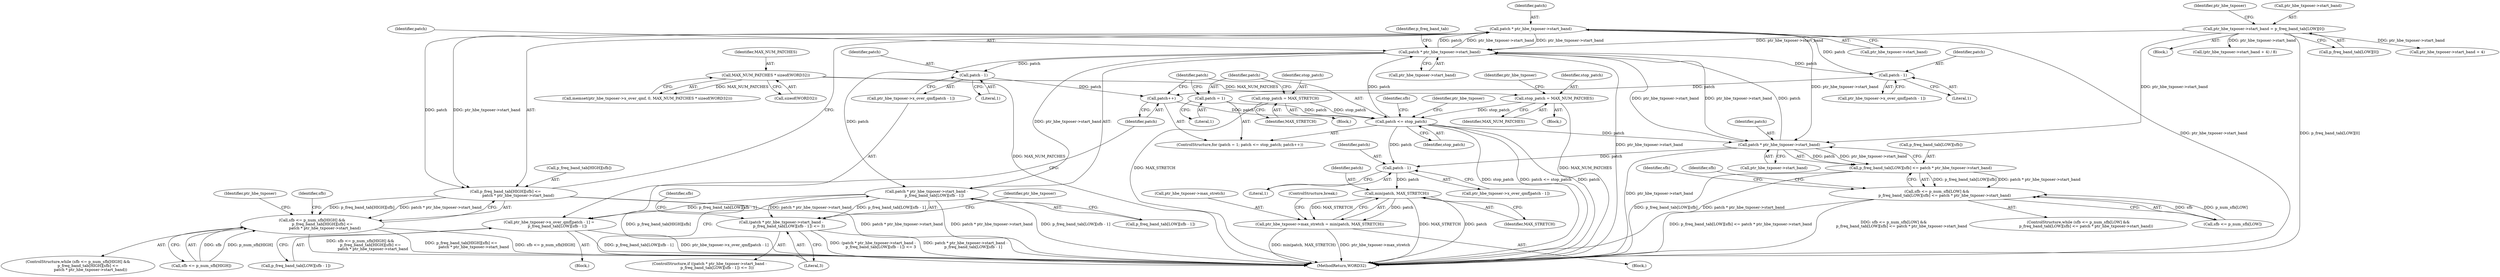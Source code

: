 digraph "0_Android_04e8cd58f075bec5892e369c8deebca9c67e855c_4@pointer" {
"1000516" [label="(Call,patch * ptr_hbe_txposer->start_band)"];
"1000468" [label="(Call,patch * ptr_hbe_txposer->start_band)"];
"1000451" [label="(Call,patch * ptr_hbe_txposer->start_band)"];
"1000432" [label="(Call,patch <= stop_patch)"];
"1000435" [label="(Call,patch++)"];
"1000487" [label="(Call,patch - 1)"];
"1000528" [label="(Call,patch - 1)"];
"1000516" [label="(Call,patch * ptr_hbe_txposer->start_band)"];
"1000429" [label="(Call,patch = 1)"];
"1000425" [label="(Call,stop_patch = MAX_STRETCH)"];
"1000415" [label="(Call,stop_patch = MAX_NUM_PATCHES)"];
"1000405" [label="(Call,MAX_NUM_PATCHES * sizeof(WORD32))"];
"1000115" [label="(Call,ptr_hbe_txposer->start_band = p_freq_band_tab[LOW][0])"];
"1000445" [label="(Call,p_freq_band_tab[LOW][sfb] <= patch * ptr_hbe_txposer->start_band)"];
"1000439" [label="(Call,sfb <= p_num_sfb[LOW] &&\n             p_freq_band_tab[LOW][sfb] <= patch * ptr_hbe_txposer->start_band)"];
"1000467" [label="(Call,patch * ptr_hbe_txposer->start_band -\n             p_freq_band_tab[LOW][sfb - 1])"];
"1000466" [label="(Call,(patch * ptr_hbe_txposer->start_band -\n             p_freq_band_tab[LOW][sfb - 1]) <= 3)"];
"1000482" [label="(Call,ptr_hbe_txposer->x_over_qmf[patch - 1] =\n              p_freq_band_tab[LOW][sfb - 1])"];
"1000545" [label="(Call,patch - 1)"];
"1000555" [label="(Call,min(patch, MAX_STRETCH))"];
"1000551" [label="(Call,ptr_hbe_txposer->max_stretch = min(patch, MAX_STRETCH))"];
"1000510" [label="(Call,p_freq_band_tab[HIGH][sfb] <=\n                     patch * ptr_hbe_txposer->start_band)"];
"1000504" [label="(Call,sfb <= p_num_sfb[HIGH] &&\n                 p_freq_band_tab[HIGH][sfb] <=\n                     patch * ptr_hbe_txposer->start_band)"];
"1000465" [label="(ControlStructure,if ((patch * ptr_hbe_txposer->start_band -\n             p_freq_band_tab[LOW][sfb - 1]) <= 3))"];
"1000400" [label="(Call,memset(ptr_hbe_txposer->x_over_qmf, 0, MAX_NUM_PATCHES * sizeof(WORD32)))"];
"1000438" [label="(ControlStructure,while (sfb <= p_num_sfb[LOW] &&\n             p_freq_band_tab[LOW][sfb] <= patch * ptr_hbe_txposer->start_band))"];
"1000420" [label="(Identifier,ptr_hbe_txposer)"];
"1000416" [label="(Identifier,stop_patch)"];
"1000406" [label="(Identifier,MAX_NUM_PATCHES)"];
"1000552" [label="(Call,ptr_hbe_txposer->max_stretch)"];
"1000503" [label="(ControlStructure,while (sfb <= p_num_sfb[HIGH] &&\n                 p_freq_band_tab[HIGH][sfb] <=\n                     patch * ptr_hbe_txposer->start_band))"];
"1000417" [label="(Identifier,MAX_NUM_PATCHES)"];
"1000547" [label="(Literal,1)"];
"1000510" [label="(Call,p_freq_band_tab[HIGH][sfb] <=\n                     patch * ptr_hbe_txposer->start_band)"];
"1000428" [label="(ControlStructure,for (patch = 1; patch <= stop_patch; patch++))"];
"1000405" [label="(Call,MAX_NUM_PATCHES * sizeof(WORD32))"];
"1000432" [label="(Call,patch <= stop_patch)"];
"1000473" [label="(Call,p_freq_band_tab[LOW][sfb - 1])"];
"1000434" [label="(Identifier,stop_patch)"];
"1000470" [label="(Call,ptr_hbe_txposer->start_band)"];
"1000426" [label="(Identifier,stop_patch)"];
"1000460" [label="(Identifier,sfb)"];
"1000116" [label="(Call,ptr_hbe_txposer->start_band)"];
"1000526" [label="(Identifier,ptr_hbe_txposer)"];
"1000541" [label="(Call,ptr_hbe_txposer->x_over_qmf[patch - 1])"];
"1000517" [label="(Identifier,patch)"];
"1000524" [label="(Call,ptr_hbe_txposer->x_over_qmf[patch - 1])"];
"1000480" [label="(Literal,3)"];
"1000115" [label="(Call,ptr_hbe_txposer->start_band = p_freq_band_tab[LOW][0])"];
"1000424" [label="(Block,)"];
"1000433" [label="(Identifier,patch)"];
"1000119" [label="(Call,p_freq_band_tab[LOW][0])"];
"1000429" [label="(Call,patch = 1)"];
"1000439" [label="(Call,sfb <= p_num_sfb[LOW] &&\n             p_freq_band_tab[LOW][sfb] <= patch * ptr_hbe_txposer->start_band)"];
"1000505" [label="(Call,sfb <= p_num_sfb[HIGH])"];
"1000485" [label="(Identifier,ptr_hbe_txposer)"];
"1000415" [label="(Call,stop_patch = MAX_NUM_PATCHES)"];
"1000571" [label="(MethodReturn,WORD32)"];
"1000555" [label="(Call,min(patch, MAX_STRETCH))"];
"1000446" [label="(Call,p_freq_band_tab[LOW][sfb])"];
"1000530" [label="(Literal,1)"];
"1000511" [label="(Call,p_freq_band_tab[HIGH][sfb])"];
"1000427" [label="(Identifier,MAX_STRETCH)"];
"1000451" [label="(Call,patch * ptr_hbe_txposer->start_band)"];
"1000143" [label="(Call,ptr_hbe_txposer->start_band + 4)"];
"1000452" [label="(Identifier,patch)"];
"1000440" [label="(Call,sfb <= p_num_sfb[LOW])"];
"1000488" [label="(Identifier,patch)"];
"1000114" [label="(Block,)"];
"1000435" [label="(Call,patch++)"];
"1000558" [label="(ControlStructure,break;)"];
"1000557" [label="(Identifier,MAX_STRETCH)"];
"1000142" [label="(Call,(ptr_hbe_txposer->start_band + 4) / 8)"];
"1000441" [label="(Identifier,sfb)"];
"1000489" [label="(Literal,1)"];
"1000475" [label="(Identifier,p_freq_band_tab)"];
"1000126" [label="(Identifier,ptr_hbe_txposer)"];
"1000468" [label="(Call,patch * ptr_hbe_txposer->start_band)"];
"1000431" [label="(Literal,1)"];
"1000407" [label="(Call,sizeof(WORD32))"];
"1000546" [label="(Identifier,patch)"];
"1000490" [label="(Call,p_freq_band_tab[LOW][sfb - 1])"];
"1000516" [label="(Call,patch * ptr_hbe_txposer->start_band)"];
"1000522" [label="(Identifier,sfb)"];
"1000483" [label="(Call,ptr_hbe_txposer->x_over_qmf[patch - 1])"];
"1000518" [label="(Call,ptr_hbe_txposer->start_band)"];
"1000539" [label="(Block,)"];
"1000445" [label="(Call,p_freq_band_tab[LOW][sfb] <= patch * ptr_hbe_txposer->start_band)"];
"1000545" [label="(Call,patch - 1)"];
"1000467" [label="(Call,patch * ptr_hbe_txposer->start_band -\n             p_freq_band_tab[LOW][sfb - 1])"];
"1000562" [label="(Identifier,ptr_hbe_txposer)"];
"1000414" [label="(Block,)"];
"1000529" [label="(Identifier,patch)"];
"1000469" [label="(Identifier,patch)"];
"1000436" [label="(Identifier,patch)"];
"1000453" [label="(Call,ptr_hbe_txposer->start_band)"];
"1000457" [label="(Identifier,sfb)"];
"1000501" [label="(Identifier,sfb)"];
"1000487" [label="(Call,patch - 1)"];
"1000466" [label="(Call,(patch * ptr_hbe_txposer->start_band -\n             p_freq_band_tab[LOW][sfb - 1]) <= 3)"];
"1000528" [label="(Call,patch - 1)"];
"1000425" [label="(Call,stop_patch = MAX_STRETCH)"];
"1000482" [label="(Call,ptr_hbe_txposer->x_over_qmf[patch - 1] =\n              p_freq_band_tab[LOW][sfb - 1])"];
"1000551" [label="(Call,ptr_hbe_txposer->max_stretch = min(patch, MAX_STRETCH))"];
"1000556" [label="(Identifier,patch)"];
"1000430" [label="(Identifier,patch)"];
"1000504" [label="(Call,sfb <= p_num_sfb[HIGH] &&\n                 p_freq_band_tab[HIGH][sfb] <=\n                     patch * ptr_hbe_txposer->start_band)"];
"1000481" [label="(Block,)"];
"1000516" -> "1000510"  [label="AST: "];
"1000516" -> "1000518"  [label="CFG: "];
"1000517" -> "1000516"  [label="AST: "];
"1000518" -> "1000516"  [label="AST: "];
"1000510" -> "1000516"  [label="CFG: "];
"1000516" -> "1000571"  [label="DDG: ptr_hbe_txposer->start_band"];
"1000516" -> "1000451"  [label="DDG: ptr_hbe_txposer->start_band"];
"1000516" -> "1000468"  [label="DDG: ptr_hbe_txposer->start_band"];
"1000516" -> "1000510"  [label="DDG: patch"];
"1000516" -> "1000510"  [label="DDG: ptr_hbe_txposer->start_band"];
"1000468" -> "1000516"  [label="DDG: patch"];
"1000468" -> "1000516"  [label="DDG: ptr_hbe_txposer->start_band"];
"1000516" -> "1000528"  [label="DDG: patch"];
"1000468" -> "1000467"  [label="AST: "];
"1000468" -> "1000470"  [label="CFG: "];
"1000469" -> "1000468"  [label="AST: "];
"1000470" -> "1000468"  [label="AST: "];
"1000475" -> "1000468"  [label="CFG: "];
"1000468" -> "1000571"  [label="DDG: ptr_hbe_txposer->start_band"];
"1000468" -> "1000451"  [label="DDG: ptr_hbe_txposer->start_band"];
"1000468" -> "1000467"  [label="DDG: patch"];
"1000468" -> "1000467"  [label="DDG: ptr_hbe_txposer->start_band"];
"1000451" -> "1000468"  [label="DDG: patch"];
"1000451" -> "1000468"  [label="DDG: ptr_hbe_txposer->start_band"];
"1000432" -> "1000468"  [label="DDG: patch"];
"1000115" -> "1000468"  [label="DDG: ptr_hbe_txposer->start_band"];
"1000468" -> "1000487"  [label="DDG: patch"];
"1000468" -> "1000528"  [label="DDG: patch"];
"1000451" -> "1000445"  [label="AST: "];
"1000451" -> "1000453"  [label="CFG: "];
"1000452" -> "1000451"  [label="AST: "];
"1000453" -> "1000451"  [label="AST: "];
"1000445" -> "1000451"  [label="CFG: "];
"1000451" -> "1000571"  [label="DDG: ptr_hbe_txposer->start_band"];
"1000451" -> "1000445"  [label="DDG: patch"];
"1000451" -> "1000445"  [label="DDG: ptr_hbe_txposer->start_band"];
"1000432" -> "1000451"  [label="DDG: patch"];
"1000115" -> "1000451"  [label="DDG: ptr_hbe_txposer->start_band"];
"1000451" -> "1000545"  [label="DDG: patch"];
"1000432" -> "1000428"  [label="AST: "];
"1000432" -> "1000434"  [label="CFG: "];
"1000433" -> "1000432"  [label="AST: "];
"1000434" -> "1000432"  [label="AST: "];
"1000441" -> "1000432"  [label="CFG: "];
"1000562" -> "1000432"  [label="CFG: "];
"1000432" -> "1000571"  [label="DDG: stop_patch"];
"1000432" -> "1000571"  [label="DDG: patch <= stop_patch"];
"1000432" -> "1000571"  [label="DDG: patch"];
"1000435" -> "1000432"  [label="DDG: patch"];
"1000429" -> "1000432"  [label="DDG: patch"];
"1000425" -> "1000432"  [label="DDG: stop_patch"];
"1000415" -> "1000432"  [label="DDG: stop_patch"];
"1000432" -> "1000545"  [label="DDG: patch"];
"1000435" -> "1000428"  [label="AST: "];
"1000435" -> "1000436"  [label="CFG: "];
"1000436" -> "1000435"  [label="AST: "];
"1000433" -> "1000435"  [label="CFG: "];
"1000487" -> "1000435"  [label="DDG: patch"];
"1000528" -> "1000435"  [label="DDG: patch"];
"1000487" -> "1000483"  [label="AST: "];
"1000487" -> "1000489"  [label="CFG: "];
"1000488" -> "1000487"  [label="AST: "];
"1000489" -> "1000487"  [label="AST: "];
"1000483" -> "1000487"  [label="CFG: "];
"1000528" -> "1000524"  [label="AST: "];
"1000528" -> "1000530"  [label="CFG: "];
"1000529" -> "1000528"  [label="AST: "];
"1000530" -> "1000528"  [label="AST: "];
"1000524" -> "1000528"  [label="CFG: "];
"1000429" -> "1000428"  [label="AST: "];
"1000429" -> "1000431"  [label="CFG: "];
"1000430" -> "1000429"  [label="AST: "];
"1000431" -> "1000429"  [label="AST: "];
"1000433" -> "1000429"  [label="CFG: "];
"1000425" -> "1000424"  [label="AST: "];
"1000425" -> "1000427"  [label="CFG: "];
"1000426" -> "1000425"  [label="AST: "];
"1000427" -> "1000425"  [label="AST: "];
"1000430" -> "1000425"  [label="CFG: "];
"1000425" -> "1000571"  [label="DDG: MAX_STRETCH"];
"1000415" -> "1000414"  [label="AST: "];
"1000415" -> "1000417"  [label="CFG: "];
"1000416" -> "1000415"  [label="AST: "];
"1000417" -> "1000415"  [label="AST: "];
"1000420" -> "1000415"  [label="CFG: "];
"1000415" -> "1000571"  [label="DDG: MAX_NUM_PATCHES"];
"1000405" -> "1000415"  [label="DDG: MAX_NUM_PATCHES"];
"1000405" -> "1000400"  [label="AST: "];
"1000405" -> "1000407"  [label="CFG: "];
"1000406" -> "1000405"  [label="AST: "];
"1000407" -> "1000405"  [label="AST: "];
"1000400" -> "1000405"  [label="CFG: "];
"1000405" -> "1000571"  [label="DDG: MAX_NUM_PATCHES"];
"1000405" -> "1000400"  [label="DDG: MAX_NUM_PATCHES"];
"1000115" -> "1000114"  [label="AST: "];
"1000115" -> "1000119"  [label="CFG: "];
"1000116" -> "1000115"  [label="AST: "];
"1000119" -> "1000115"  [label="AST: "];
"1000126" -> "1000115"  [label="CFG: "];
"1000115" -> "1000571"  [label="DDG: p_freq_band_tab[LOW][0]"];
"1000115" -> "1000142"  [label="DDG: ptr_hbe_txposer->start_band"];
"1000115" -> "1000143"  [label="DDG: ptr_hbe_txposer->start_band"];
"1000445" -> "1000439"  [label="AST: "];
"1000446" -> "1000445"  [label="AST: "];
"1000439" -> "1000445"  [label="CFG: "];
"1000445" -> "1000571"  [label="DDG: p_freq_band_tab[LOW][sfb]"];
"1000445" -> "1000571"  [label="DDG: patch * ptr_hbe_txposer->start_band"];
"1000445" -> "1000439"  [label="DDG: p_freq_band_tab[LOW][sfb]"];
"1000445" -> "1000439"  [label="DDG: patch * ptr_hbe_txposer->start_band"];
"1000439" -> "1000438"  [label="AST: "];
"1000439" -> "1000440"  [label="CFG: "];
"1000440" -> "1000439"  [label="AST: "];
"1000457" -> "1000439"  [label="CFG: "];
"1000460" -> "1000439"  [label="CFG: "];
"1000439" -> "1000571"  [label="DDG: p_freq_band_tab[LOW][sfb] <= patch * ptr_hbe_txposer->start_band"];
"1000439" -> "1000571"  [label="DDG: sfb <= p_num_sfb[LOW] &&\n             p_freq_band_tab[LOW][sfb] <= patch * ptr_hbe_txposer->start_band"];
"1000440" -> "1000439"  [label="DDG: sfb"];
"1000440" -> "1000439"  [label="DDG: p_num_sfb[LOW]"];
"1000467" -> "1000466"  [label="AST: "];
"1000467" -> "1000473"  [label="CFG: "];
"1000473" -> "1000467"  [label="AST: "];
"1000480" -> "1000467"  [label="CFG: "];
"1000467" -> "1000571"  [label="DDG: patch * ptr_hbe_txposer->start_band"];
"1000467" -> "1000571"  [label="DDG: p_freq_band_tab[LOW][sfb - 1]"];
"1000467" -> "1000466"  [label="DDG: patch * ptr_hbe_txposer->start_band"];
"1000467" -> "1000466"  [label="DDG: p_freq_band_tab[LOW][sfb - 1]"];
"1000467" -> "1000482"  [label="DDG: p_freq_band_tab[LOW][sfb - 1]"];
"1000466" -> "1000465"  [label="AST: "];
"1000466" -> "1000480"  [label="CFG: "];
"1000480" -> "1000466"  [label="AST: "];
"1000485" -> "1000466"  [label="CFG: "];
"1000501" -> "1000466"  [label="CFG: "];
"1000466" -> "1000571"  [label="DDG: patch * ptr_hbe_txposer->start_band -\n             p_freq_band_tab[LOW][sfb - 1]"];
"1000466" -> "1000571"  [label="DDG: (patch * ptr_hbe_txposer->start_band -\n             p_freq_band_tab[LOW][sfb - 1]) <= 3"];
"1000482" -> "1000481"  [label="AST: "];
"1000482" -> "1000490"  [label="CFG: "];
"1000483" -> "1000482"  [label="AST: "];
"1000490" -> "1000482"  [label="AST: "];
"1000436" -> "1000482"  [label="CFG: "];
"1000482" -> "1000571"  [label="DDG: ptr_hbe_txposer->x_over_qmf[patch - 1]"];
"1000482" -> "1000571"  [label="DDG: p_freq_band_tab[LOW][sfb - 1]"];
"1000545" -> "1000541"  [label="AST: "];
"1000545" -> "1000547"  [label="CFG: "];
"1000546" -> "1000545"  [label="AST: "];
"1000547" -> "1000545"  [label="AST: "];
"1000541" -> "1000545"  [label="CFG: "];
"1000545" -> "1000555"  [label="DDG: patch"];
"1000555" -> "1000551"  [label="AST: "];
"1000555" -> "1000557"  [label="CFG: "];
"1000556" -> "1000555"  [label="AST: "];
"1000557" -> "1000555"  [label="AST: "];
"1000551" -> "1000555"  [label="CFG: "];
"1000555" -> "1000571"  [label="DDG: MAX_STRETCH"];
"1000555" -> "1000571"  [label="DDG: patch"];
"1000555" -> "1000551"  [label="DDG: patch"];
"1000555" -> "1000551"  [label="DDG: MAX_STRETCH"];
"1000551" -> "1000539"  [label="AST: "];
"1000552" -> "1000551"  [label="AST: "];
"1000558" -> "1000551"  [label="CFG: "];
"1000551" -> "1000571"  [label="DDG: min(patch, MAX_STRETCH)"];
"1000551" -> "1000571"  [label="DDG: ptr_hbe_txposer->max_stretch"];
"1000510" -> "1000504"  [label="AST: "];
"1000511" -> "1000510"  [label="AST: "];
"1000504" -> "1000510"  [label="CFG: "];
"1000510" -> "1000571"  [label="DDG: p_freq_band_tab[HIGH][sfb]"];
"1000510" -> "1000571"  [label="DDG: patch * ptr_hbe_txposer->start_band"];
"1000510" -> "1000504"  [label="DDG: p_freq_band_tab[HIGH][sfb]"];
"1000510" -> "1000504"  [label="DDG: patch * ptr_hbe_txposer->start_band"];
"1000504" -> "1000503"  [label="AST: "];
"1000504" -> "1000505"  [label="CFG: "];
"1000505" -> "1000504"  [label="AST: "];
"1000522" -> "1000504"  [label="CFG: "];
"1000526" -> "1000504"  [label="CFG: "];
"1000504" -> "1000571"  [label="DDG: sfb <= p_num_sfb[HIGH]"];
"1000504" -> "1000571"  [label="DDG: sfb <= p_num_sfb[HIGH] &&\n                 p_freq_band_tab[HIGH][sfb] <=\n                     patch * ptr_hbe_txposer->start_band"];
"1000504" -> "1000571"  [label="DDG: p_freq_band_tab[HIGH][sfb] <=\n                     patch * ptr_hbe_txposer->start_band"];
"1000505" -> "1000504"  [label="DDG: sfb"];
"1000505" -> "1000504"  [label="DDG: p_num_sfb[HIGH]"];
}
